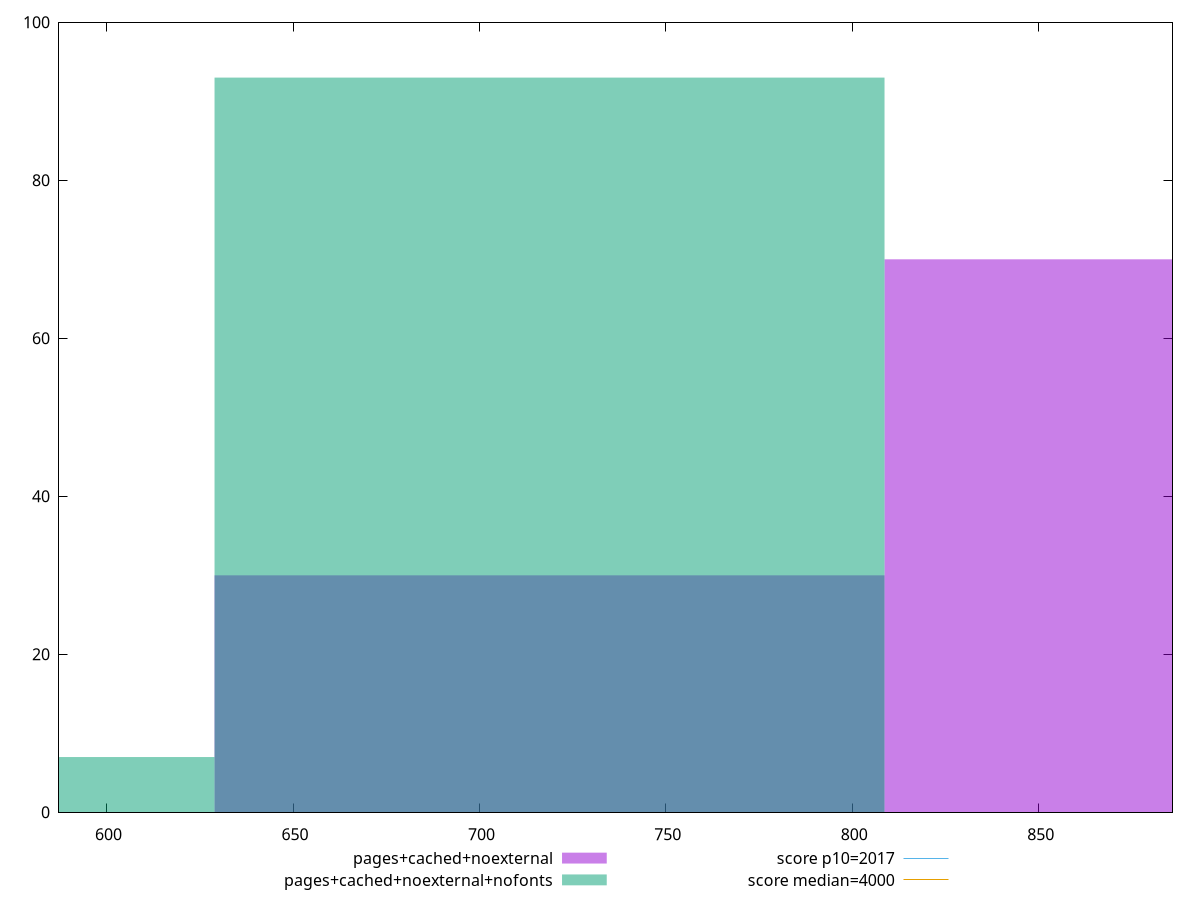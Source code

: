 reset

$pagesCachedNoexternal <<EOF
718.7945455200735 30
898.4931819000918 70
EOF

$pagesCachedNoexternalNofonts <<EOF
718.7945455200735 93
539.0959091400551 7
EOF

set key outside below
set boxwidth 179.69863638001837
set xrange [587.2280000000002:885.884]
set yrange [0:100]
set style fill transparent solid 0.5 noborder

set parametric
set terminal svg size 640, 500 enhanced background rgb 'white'
set output "report_00007_2020-12-11T15:55:29.892Z/mainthread-work-breakdown/comparison/histogram/5_vs_6.svg"

plot $pagesCachedNoexternal title "pages+cached+noexternal" with boxes, \
     $pagesCachedNoexternalNofonts title "pages+cached+noexternal+nofonts" with boxes, \
     2017,t title "score p10=2017", \
     4000,t title "score median=4000"

reset
